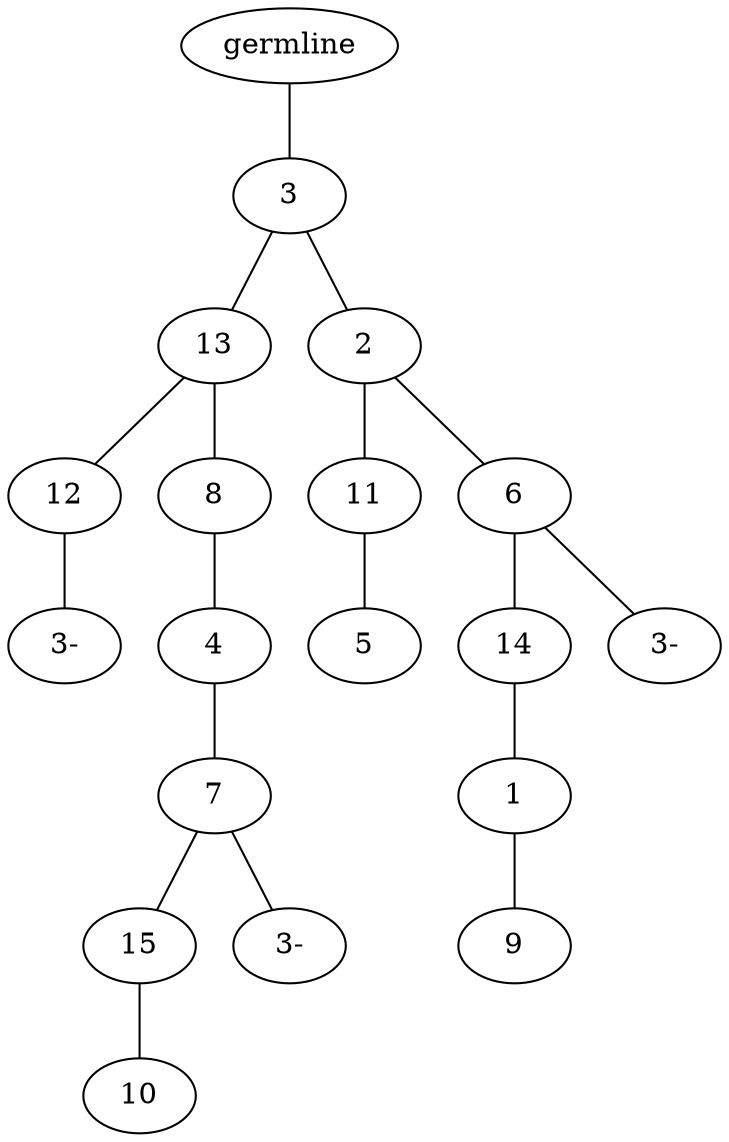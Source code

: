 graph tree {
    "140422686376912" [label="germline"];
    "140422686375120" [label="3"];
    "140422686373680" [label="13"];
    "140422686514288" [label="12"];
    "140422686514576" [label="3-"];
    "140422686372096" [label="8"];
    "140422686373104" [label="4"];
    "140422686372912" [label="7"];
    "140422686374208" [label="15"];
    "140422686511456" [label="10"];
    "140422686511696" [label="3-"];
    "140422686373440" [label="2"];
    "140422686375312" [label="11"];
    "140422686512272" [label="5"];
    "140422686372672" [label="6"];
    "140422686511600" [label="14"];
    "140422686512032" [label="1"];
    "140422686512464" [label="9"];
    "140422686512704" [label="3-"];
    "140422686376912" -- "140422686375120";
    "140422686375120" -- "140422686373680";
    "140422686375120" -- "140422686373440";
    "140422686373680" -- "140422686514288";
    "140422686373680" -- "140422686372096";
    "140422686514288" -- "140422686514576";
    "140422686372096" -- "140422686373104";
    "140422686373104" -- "140422686372912";
    "140422686372912" -- "140422686374208";
    "140422686372912" -- "140422686511696";
    "140422686374208" -- "140422686511456";
    "140422686373440" -- "140422686375312";
    "140422686373440" -- "140422686372672";
    "140422686375312" -- "140422686512272";
    "140422686372672" -- "140422686511600";
    "140422686372672" -- "140422686512704";
    "140422686511600" -- "140422686512032";
    "140422686512032" -- "140422686512464";
}
